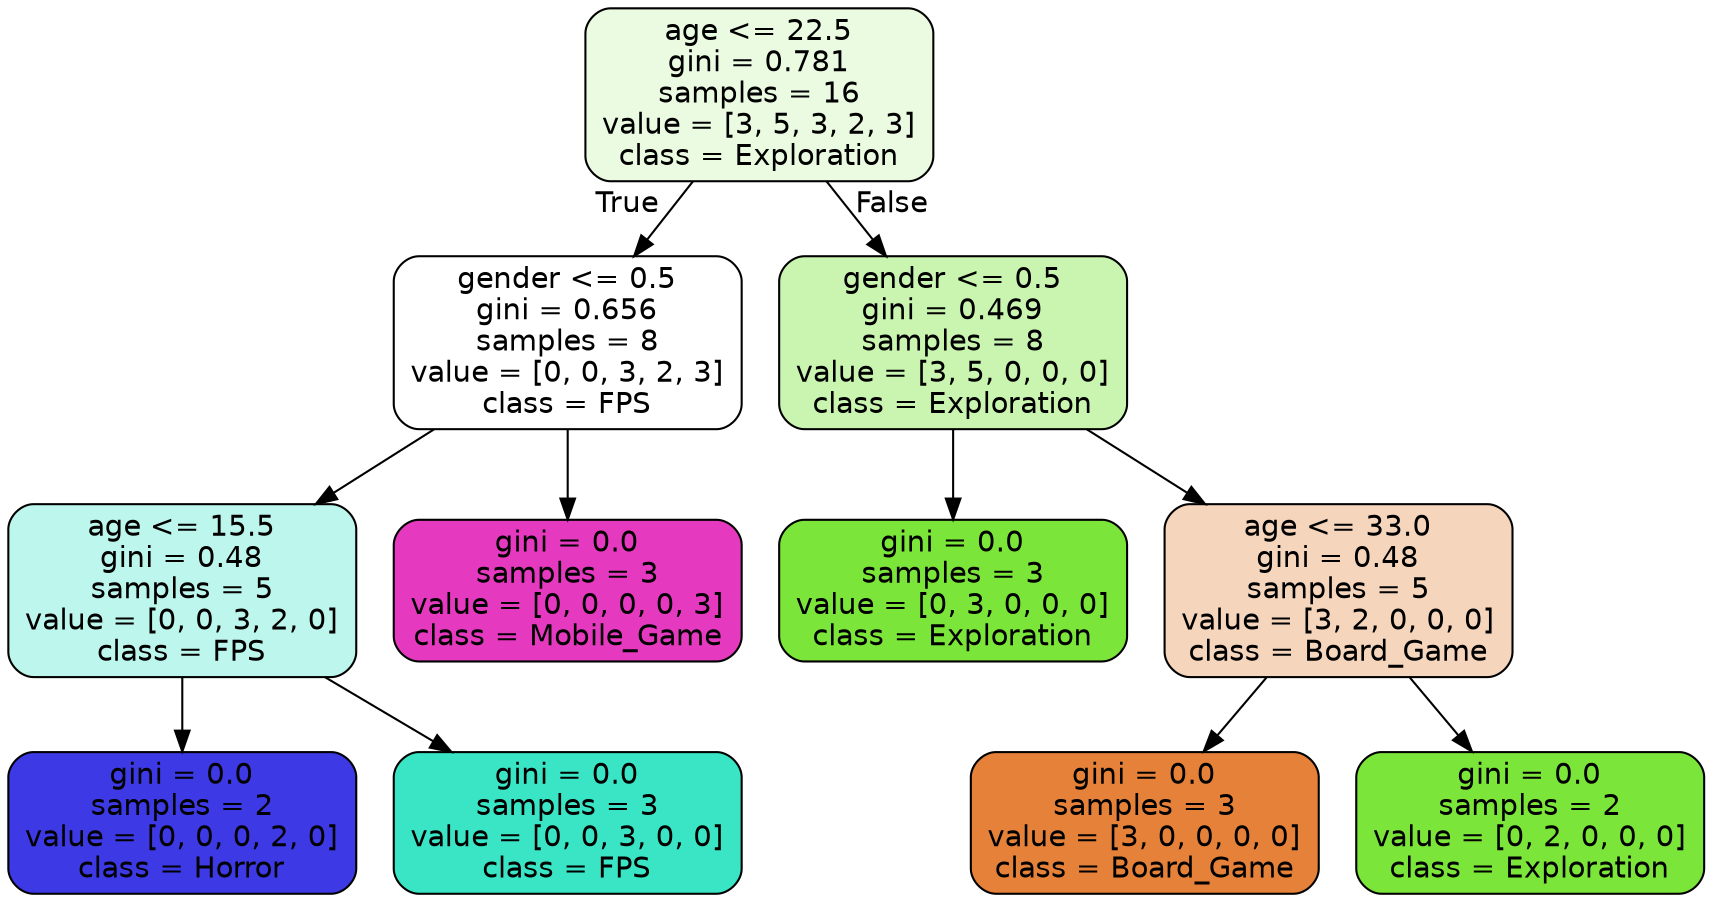 digraph Tree {
node [shape=box, style="filled, rounded", color="black", fontname="helvetica"] ;
edge [fontname="helvetica"] ;
0 [label="age <= 22.5\ngini = 0.781\nsamples = 16\nvalue = [3, 5, 3, 2, 3]\nclass = Exploration", fillcolor="#ebfbe1"] ;
1 [label="gender <= 0.5\ngini = 0.656\nsamples = 8\nvalue = [0, 0, 3, 2, 3]\nclass = FPS", fillcolor="#ffffff"] ;
0 -> 1 [labeldistance=2.5, labelangle=45, headlabel="True"] ;
2 [label="age <= 15.5\ngini = 0.48\nsamples = 5\nvalue = [0, 0, 3, 2, 0]\nclass = FPS", fillcolor="#bdf6ec"] ;
1 -> 2 ;
3 [label="gini = 0.0\nsamples = 2\nvalue = [0, 0, 0, 2, 0]\nclass = Horror", fillcolor="#3c39e5"] ;
2 -> 3 ;
4 [label="gini = 0.0\nsamples = 3\nvalue = [0, 0, 3, 0, 0]\nclass = FPS", fillcolor="#39e5c5"] ;
2 -> 4 ;
5 [label="gini = 0.0\nsamples = 3\nvalue = [0, 0, 0, 0, 3]\nclass = Mobile_Game", fillcolor="#e539c0"] ;
1 -> 5 ;
6 [label="gender <= 0.5\ngini = 0.469\nsamples = 8\nvalue = [3, 5, 0, 0, 0]\nclass = Exploration", fillcolor="#caf5b0"] ;
0 -> 6 [labeldistance=2.5, labelangle=-45, headlabel="False"] ;
7 [label="gini = 0.0\nsamples = 3\nvalue = [0, 3, 0, 0, 0]\nclass = Exploration", fillcolor="#7be539"] ;
6 -> 7 ;
8 [label="age <= 33.0\ngini = 0.48\nsamples = 5\nvalue = [3, 2, 0, 0, 0]\nclass = Board_Game", fillcolor="#f6d5bd"] ;
6 -> 8 ;
9 [label="gini = 0.0\nsamples = 3\nvalue = [3, 0, 0, 0, 0]\nclass = Board_Game", fillcolor="#e58139"] ;
8 -> 9 ;
10 [label="gini = 0.0\nsamples = 2\nvalue = [0, 2, 0, 0, 0]\nclass = Exploration", fillcolor="#7be539"] ;
8 -> 10 ;
}
